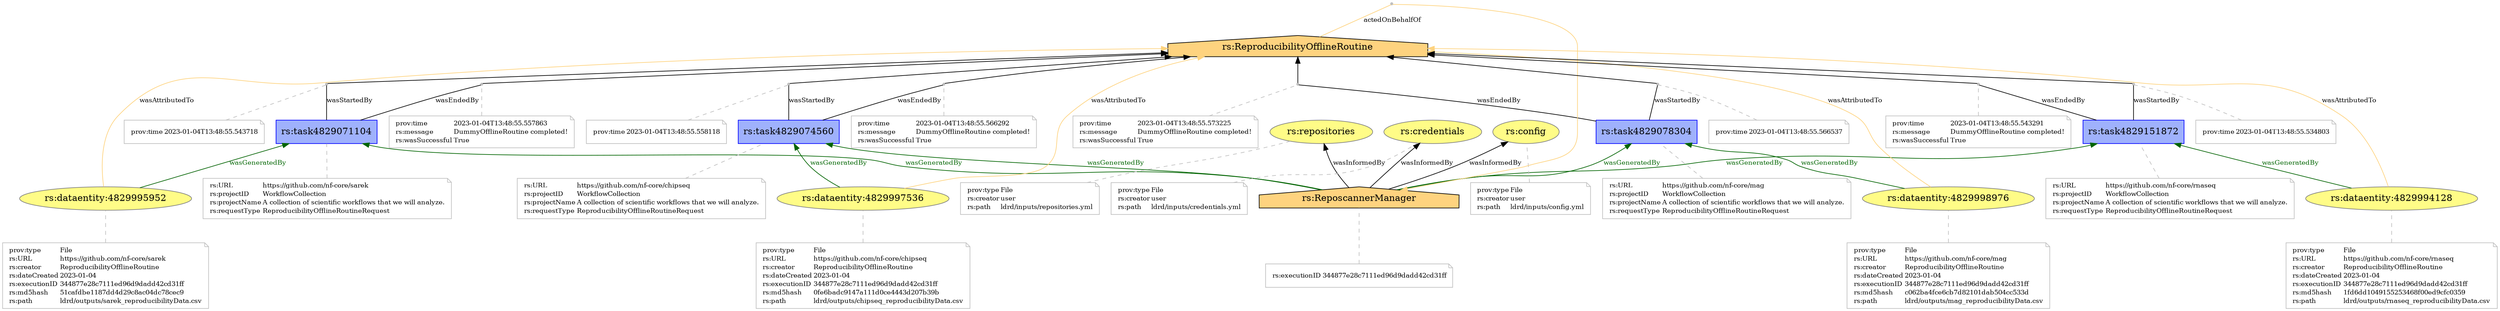 digraph G {
charset="utf-8";
rankdir=BT;
n1 [URL="reposcanner/ReposcannerManager", fillcolor="#FED37F", label="rs:ReposcannerManager", shape=house, style=filled];
ann1 [color=gray, fontcolor=black, fontsize=10, label=<<TABLE cellpadding="0" border="0">
    <TR>
        <TD align="left" href="reposcanner/executionID">rs:executionID</TD>
        <TD align="left">344877e28c7111ed96d9dadd42cd31ff</TD>
    </TR>
    </TABLE>>, shape=note];
ann1 -> n1  [arrowhead=none, color=gray, style=dashed];
n2 [URL="reposcanner/repositories", color="#808080", fillcolor="#FFFC87", label="rs:repositories", shape=oval, style=filled];
ann2 [color=gray, fontcolor=black, fontsize=10, label=<<TABLE cellpadding="0" border="0">
    <TR>
        <TD align="left" href="http://www.w3.org/ns/prov#type">prov:type</TD>
        <TD align="left">File</TD>
    </TR>
    <TR>
        <TD align="left" href="reposcanner/creator">rs:creator</TD>
        <TD align="left">user</TD>
    </TR>
    <TR>
        <TD align="left" href="reposcanner/path">rs:path</TD>
        <TD align="left">ldrd/inputs/repositories.yml</TD>
    </TR>
    </TABLE>>, shape=note];
ann2 -> n2  [arrowhead=none, color=gray, style=dashed];
n3 [URL="reposcanner/credentials", color="#808080", fillcolor="#FFFC87", label="rs:credentials", shape=oval, style=filled];
ann3 [color=gray, fontcolor=black, fontsize=10, label=<<TABLE cellpadding="0" border="0">
    <TR>
        <TD align="left" href="http://www.w3.org/ns/prov#type">prov:type</TD>
        <TD align="left">File</TD>
    </TR>
    <TR>
        <TD align="left" href="reposcanner/creator">rs:creator</TD>
        <TD align="left">user</TD>
    </TR>
    <TR>
        <TD align="left" href="reposcanner/path">rs:path</TD>
        <TD align="left">ldrd/inputs/credentials.yml</TD>
    </TR>
    </TABLE>>, shape=note];
ann3 -> n3  [arrowhead=none, color=gray, style=dashed];
n4 [URL="reposcanner/config", color="#808080", fillcolor="#FFFC87", label="rs:config", shape=oval, style=filled];
ann4 [color=gray, fontcolor=black, fontsize=10, label=<<TABLE cellpadding="0" border="0">
    <TR>
        <TD align="left" href="http://www.w3.org/ns/prov#type">prov:type</TD>
        <TD align="left">File</TD>
    </TR>
    <TR>
        <TD align="left" href="reposcanner/creator">rs:creator</TD>
        <TD align="left">user</TD>
    </TR>
    <TR>
        <TD align="left" href="reposcanner/path">rs:path</TD>
        <TD align="left">ldrd/inputs/config.yml</TD>
    </TR>
    </TABLE>>, shape=note];
ann4 -> n4  [arrowhead=none, color=gray, style=dashed];
n5 [URL="reposcanner/ReproducibilityOfflineRoutine", fillcolor="#FED37F", label="rs:ReproducibilityOfflineRoutine", shape=house, style=filled];
n6 [URL="reposcanner/task4829151872", color="#0000FF", fillcolor="#9FB1FC", label="rs:task4829151872", shape=box, style=filled];
ann5 [color=gray, fontcolor=black, fontsize=10, label=<<TABLE cellpadding="0" border="0">
    <TR>
        <TD align="left" href="reposcanner/URL">rs:URL</TD>
        <TD align="left">https://github.com/nf-core/rnaseq</TD>
    </TR>
    <TR>
        <TD align="left" href="reposcanner/projectID">rs:projectID</TD>
        <TD align="left">WorkflowCollection</TD>
    </TR>
    <TR>
        <TD align="left" href="reposcanner/projectName">rs:projectName</TD>
        <TD align="left">A collection of scientific workflows that we will analyze.</TD>
    </TR>
    <TR>
        <TD align="left" href="reposcanner/requestType">rs:requestType</TD>
        <TD align="left">ReproducibilityOfflineRoutineRequest</TD>
    </TR>
    </TABLE>>, shape=note];
ann5 -> n6  [arrowhead=none, color=gray, style=dashed];
n7 [URL="reposcanner/task4829071104", color="#0000FF", fillcolor="#9FB1FC", label="rs:task4829071104", shape=box, style=filled];
ann6 [color=gray, fontcolor=black, fontsize=10, label=<<TABLE cellpadding="0" border="0">
    <TR>
        <TD align="left" href="reposcanner/URL">rs:URL</TD>
        <TD align="left">https://github.com/nf-core/sarek</TD>
    </TR>
    <TR>
        <TD align="left" href="reposcanner/projectID">rs:projectID</TD>
        <TD align="left">WorkflowCollection</TD>
    </TR>
    <TR>
        <TD align="left" href="reposcanner/projectName">rs:projectName</TD>
        <TD align="left">A collection of scientific workflows that we will analyze.</TD>
    </TR>
    <TR>
        <TD align="left" href="reposcanner/requestType">rs:requestType</TD>
        <TD align="left">ReproducibilityOfflineRoutineRequest</TD>
    </TR>
    </TABLE>>, shape=note];
ann6 -> n7  [arrowhead=none, color=gray, style=dashed];
n8 [URL="reposcanner/task4829074560", color="#0000FF", fillcolor="#9FB1FC", label="rs:task4829074560", shape=box, style=filled];
ann7 [color=gray, fontcolor=black, fontsize=10, label=<<TABLE cellpadding="0" border="0">
    <TR>
        <TD align="left" href="reposcanner/URL">rs:URL</TD>
        <TD align="left">https://github.com/nf-core/chipseq</TD>
    </TR>
    <TR>
        <TD align="left" href="reposcanner/projectID">rs:projectID</TD>
        <TD align="left">WorkflowCollection</TD>
    </TR>
    <TR>
        <TD align="left" href="reposcanner/projectName">rs:projectName</TD>
        <TD align="left">A collection of scientific workflows that we will analyze.</TD>
    </TR>
    <TR>
        <TD align="left" href="reposcanner/requestType">rs:requestType</TD>
        <TD align="left">ReproducibilityOfflineRoutineRequest</TD>
    </TR>
    </TABLE>>, shape=note];
ann7 -> n8  [arrowhead=none, color=gray, style=dashed];
n9 [URL="reposcanner/task4829078304", color="#0000FF", fillcolor="#9FB1FC", label="rs:task4829078304", shape=box, style=filled];
ann8 [color=gray, fontcolor=black, fontsize=10, label=<<TABLE cellpadding="0" border="0">
    <TR>
        <TD align="left" href="reposcanner/URL">rs:URL</TD>
        <TD align="left">https://github.com/nf-core/mag</TD>
    </TR>
    <TR>
        <TD align="left" href="reposcanner/projectID">rs:projectID</TD>
        <TD align="left">WorkflowCollection</TD>
    </TR>
    <TR>
        <TD align="left" href="reposcanner/projectName">rs:projectName</TD>
        <TD align="left">A collection of scientific workflows that we will analyze.</TD>
    </TR>
    <TR>
        <TD align="left" href="reposcanner/requestType">rs:requestType</TD>
        <TD align="left">ReproducibilityOfflineRoutineRequest</TD>
    </TR>
    </TABLE>>, shape=note];
ann8 -> n9  [arrowhead=none, color=gray, style=dashed];
n10 [URL="reposcanner/dataentity:4829994128", color="#808080", fillcolor="#FFFC87", label="rs:dataentity:4829994128", shape=oval, style=filled];
ann9 [color=gray, fontcolor=black, fontsize=10, label=<<TABLE cellpadding="0" border="0">
    <TR>
        <TD align="left" href="http://www.w3.org/ns/prov#type">prov:type</TD>
        <TD align="left">File</TD>
    </TR>
    <TR>
        <TD align="left" href="reposcanner/URL">rs:URL</TD>
        <TD align="left">https://github.com/nf-core/rnaseq</TD>
    </TR>
    <TR>
        <TD align="left" href="reposcanner/creator">rs:creator</TD>
        <TD align="left">ReproducibilityOfflineRoutine</TD>
    </TR>
    <TR>
        <TD align="left" href="reposcanner/dateCreated">rs:dateCreated</TD>
        <TD align="left">2023-01-04</TD>
    </TR>
    <TR>
        <TD align="left" href="reposcanner/executionID">rs:executionID</TD>
        <TD align="left">344877e28c7111ed96d9dadd42cd31ff</TD>
    </TR>
    <TR>
        <TD align="left" href="reposcanner/md5hash">rs:md5hash</TD>
        <TD align="left">1fd6dd1049155253468f00ed9cfc0359</TD>
    </TR>
    <TR>
        <TD align="left" href="reposcanner/path">rs:path</TD>
        <TD align="left">ldrd/outputs/rnaseq_reproducibilityData.csv</TD>
    </TR>
    </TABLE>>, shape=note];
ann9 -> n10  [arrowhead=none, color=gray, style=dashed];
n11 [URL="reposcanner/dataentity:4829995952", color="#808080", fillcolor="#FFFC87", label="rs:dataentity:4829995952", shape=oval, style=filled];
ann10 [color=gray, fontcolor=black, fontsize=10, label=<<TABLE cellpadding="0" border="0">
    <TR>
        <TD align="left" href="http://www.w3.org/ns/prov#type">prov:type</TD>
        <TD align="left">File</TD>
    </TR>
    <TR>
        <TD align="left" href="reposcanner/URL">rs:URL</TD>
        <TD align="left">https://github.com/nf-core/sarek</TD>
    </TR>
    <TR>
        <TD align="left" href="reposcanner/creator">rs:creator</TD>
        <TD align="left">ReproducibilityOfflineRoutine</TD>
    </TR>
    <TR>
        <TD align="left" href="reposcanner/dateCreated">rs:dateCreated</TD>
        <TD align="left">2023-01-04</TD>
    </TR>
    <TR>
        <TD align="left" href="reposcanner/executionID">rs:executionID</TD>
        <TD align="left">344877e28c7111ed96d9dadd42cd31ff</TD>
    </TR>
    <TR>
        <TD align="left" href="reposcanner/md5hash">rs:md5hash</TD>
        <TD align="left">51cafdbe1187dd4d29c8ac04dc78cec9</TD>
    </TR>
    <TR>
        <TD align="left" href="reposcanner/path">rs:path</TD>
        <TD align="left">ldrd/outputs/sarek_reproducibilityData.csv</TD>
    </TR>
    </TABLE>>, shape=note];
ann10 -> n11  [arrowhead=none, color=gray, style=dashed];
n12 [URL="reposcanner/dataentity:4829997536", color="#808080", fillcolor="#FFFC87", label="rs:dataentity:4829997536", shape=oval, style=filled];
ann11 [color=gray, fontcolor=black, fontsize=10, label=<<TABLE cellpadding="0" border="0">
    <TR>
        <TD align="left" href="http://www.w3.org/ns/prov#type">prov:type</TD>
        <TD align="left">File</TD>
    </TR>
    <TR>
        <TD align="left" href="reposcanner/URL">rs:URL</TD>
        <TD align="left">https://github.com/nf-core/chipseq</TD>
    </TR>
    <TR>
        <TD align="left" href="reposcanner/creator">rs:creator</TD>
        <TD align="left">ReproducibilityOfflineRoutine</TD>
    </TR>
    <TR>
        <TD align="left" href="reposcanner/dateCreated">rs:dateCreated</TD>
        <TD align="left">2023-01-04</TD>
    </TR>
    <TR>
        <TD align="left" href="reposcanner/executionID">rs:executionID</TD>
        <TD align="left">344877e28c7111ed96d9dadd42cd31ff</TD>
    </TR>
    <TR>
        <TD align="left" href="reposcanner/md5hash">rs:md5hash</TD>
        <TD align="left">0fe6badc9147a111d0ce4443d207b39b</TD>
    </TR>
    <TR>
        <TD align="left" href="reposcanner/path">rs:path</TD>
        <TD align="left">ldrd/outputs/chipseq_reproducibilityData.csv</TD>
    </TR>
    </TABLE>>, shape=note];
ann11 -> n12  [arrowhead=none, color=gray, style=dashed];
n13 [URL="reposcanner/dataentity:4829998976", color="#808080", fillcolor="#FFFC87", label="rs:dataentity:4829998976", shape=oval, style=filled];
ann12 [color=gray, fontcolor=black, fontsize=10, label=<<TABLE cellpadding="0" border="0">
    <TR>
        <TD align="left" href="http://www.w3.org/ns/prov#type">prov:type</TD>
        <TD align="left">File</TD>
    </TR>
    <TR>
        <TD align="left" href="reposcanner/URL">rs:URL</TD>
        <TD align="left">https://github.com/nf-core/mag</TD>
    </TR>
    <TR>
        <TD align="left" href="reposcanner/creator">rs:creator</TD>
        <TD align="left">ReproducibilityOfflineRoutine</TD>
    </TR>
    <TR>
        <TD align="left" href="reposcanner/dateCreated">rs:dateCreated</TD>
        <TD align="left">2023-01-04</TD>
    </TR>
    <TR>
        <TD align="left" href="reposcanner/executionID">rs:executionID</TD>
        <TD align="left">344877e28c7111ed96d9dadd42cd31ff</TD>
    </TR>
    <TR>
        <TD align="left" href="reposcanner/md5hash">rs:md5hash</TD>
        <TD align="left">c062ba4fce6cb7d82101dab504cc533d</TD>
    </TR>
    <TR>
        <TD align="left" href="reposcanner/path">rs:path</TD>
        <TD align="left">ldrd/outputs/mag_reproducibilityData.csv</TD>
    </TR>
    </TABLE>>, shape=note];
ann12 -> n13  [arrowhead=none, color=gray, style=dashed];
n1 -> n2  [fontsize="10.0", label=wasInformedBy];
n1 -> n3  [fontsize="10.0", label=wasInformedBy];
n1 -> n4  [fontsize="10.0", label=wasInformedBy];
b1 [color=gray, label="", shape=point];
n5 -> b1  [arrowhead=none, color="#FED37F", fontsize="10.0", label=actedOnBehalfOf];
b1 -> n1  [color="#FED37F", fontsize="10.0"];
n1 -> n6  [color=darkgreen, fontcolor=darkgreen, fontsize="10.0", label=wasGeneratedBy];
n1 -> n7  [color=darkgreen, fontcolor=darkgreen, fontsize="10.0", label=wasGeneratedBy];
n1 -> n8  [color=darkgreen, fontcolor=darkgreen, fontsize="10.0", label=wasGeneratedBy];
n1 -> n9  [color=darkgreen, fontcolor=darkgreen, fontsize="10.0", label=wasGeneratedBy];
b2 [color=gray, label="", shape=point];
n6 -> b2  [arrowhead=none, fontsize="10.0", label=wasStartedBy];
b2 -> n5  [fontsize="10.0"];
ann13 [color=gray, fontcolor=black, fontsize=10, label=<<TABLE cellpadding="0" border="0">
    <TR>
        <TD align="left" href="http://www.w3.org/ns/prov#time">prov:time</TD>
        <TD align="left">2023-01-04T13:48:55.534803</TD>
    </TR>
    </TABLE>>, shape=note];
ann13 -> b2  [arrowhead=none, color=gray, style=dashed];
b3 [color=gray, label="", shape=point];
n6 -> b3  [arrowhead=none, fontsize="10.0", label=wasEndedBy];
b3 -> n5  [fontsize="10.0"];
ann14 [color=gray, fontcolor=black, fontsize=10, label=<<TABLE cellpadding="0" border="0">
    <TR>
        <TD align="left" href="http://www.w3.org/ns/prov#time">prov:time</TD>
        <TD align="left">2023-01-04T13:48:55.543291</TD>
    </TR>
    <TR>
        <TD align="left" href="reposcanner/message">rs:message</TD>
        <TD align="left">DummyOfflineRoutine completed!</TD>
    </TR>
    <TR>
        <TD align="left" href="reposcanner/wasSuccessful">rs:wasSuccessful</TD>
        <TD align="left">True</TD>
    </TR>
    </TABLE>>, shape=note];
ann14 -> b3  [arrowhead=none, color=gray, style=dashed];
n10 -> n6  [color=darkgreen, fontcolor=darkgreen, fontsize="10.0", label=wasGeneratedBy];
n10 -> n5  [color="#FED37F", fontsize="10.0", label=wasAttributedTo];
b4 [color=gray, label="", shape=point];
n7 -> b4  [arrowhead=none, fontsize="10.0", label=wasStartedBy];
b4 -> n5  [fontsize="10.0"];
ann15 [color=gray, fontcolor=black, fontsize=10, label=<<TABLE cellpadding="0" border="0">
    <TR>
        <TD align="left" href="http://www.w3.org/ns/prov#time">prov:time</TD>
        <TD align="left">2023-01-04T13:48:55.543718</TD>
    </TR>
    </TABLE>>, shape=note];
ann15 -> b4  [arrowhead=none, color=gray, style=dashed];
b5 [color=gray, label="", shape=point];
n7 -> b5  [arrowhead=none, fontsize="10.0", label=wasEndedBy];
b5 -> n5  [fontsize="10.0"];
ann16 [color=gray, fontcolor=black, fontsize=10, label=<<TABLE cellpadding="0" border="0">
    <TR>
        <TD align="left" href="http://www.w3.org/ns/prov#time">prov:time</TD>
        <TD align="left">2023-01-04T13:48:55.557863</TD>
    </TR>
    <TR>
        <TD align="left" href="reposcanner/message">rs:message</TD>
        <TD align="left">DummyOfflineRoutine completed!</TD>
    </TR>
    <TR>
        <TD align="left" href="reposcanner/wasSuccessful">rs:wasSuccessful</TD>
        <TD align="left">True</TD>
    </TR>
    </TABLE>>, shape=note];
ann16 -> b5  [arrowhead=none, color=gray, style=dashed];
n11 -> n7  [color=darkgreen, fontcolor=darkgreen, fontsize="10.0", label=wasGeneratedBy];
n11 -> n5  [color="#FED37F", fontsize="10.0", label=wasAttributedTo];
b6 [color=gray, label="", shape=point];
n8 -> b6  [arrowhead=none, fontsize="10.0", label=wasStartedBy];
b6 -> n5  [fontsize="10.0"];
ann17 [color=gray, fontcolor=black, fontsize=10, label=<<TABLE cellpadding="0" border="0">
    <TR>
        <TD align="left" href="http://www.w3.org/ns/prov#time">prov:time</TD>
        <TD align="left">2023-01-04T13:48:55.558118</TD>
    </TR>
    </TABLE>>, shape=note];
ann17 -> b6  [arrowhead=none, color=gray, style=dashed];
b7 [color=gray, label="", shape=point];
n8 -> b7  [arrowhead=none, fontsize="10.0", label=wasEndedBy];
b7 -> n5  [fontsize="10.0"];
ann18 [color=gray, fontcolor=black, fontsize=10, label=<<TABLE cellpadding="0" border="0">
    <TR>
        <TD align="left" href="http://www.w3.org/ns/prov#time">prov:time</TD>
        <TD align="left">2023-01-04T13:48:55.566292</TD>
    </TR>
    <TR>
        <TD align="left" href="reposcanner/message">rs:message</TD>
        <TD align="left">DummyOfflineRoutine completed!</TD>
    </TR>
    <TR>
        <TD align="left" href="reposcanner/wasSuccessful">rs:wasSuccessful</TD>
        <TD align="left">True</TD>
    </TR>
    </TABLE>>, shape=note];
ann18 -> b7  [arrowhead=none, color=gray, style=dashed];
n12 -> n8  [color=darkgreen, fontcolor=darkgreen, fontsize="10.0", label=wasGeneratedBy];
n12 -> n5  [color="#FED37F", fontsize="10.0", label=wasAttributedTo];
b8 [color=gray, label="", shape=point];
n9 -> b8  [arrowhead=none, fontsize="10.0", label=wasStartedBy];
b8 -> n5  [fontsize="10.0"];
ann19 [color=gray, fontcolor=black, fontsize=10, label=<<TABLE cellpadding="0" border="0">
    <TR>
        <TD align="left" href="http://www.w3.org/ns/prov#time">prov:time</TD>
        <TD align="left">2023-01-04T13:48:55.566537</TD>
    </TR>
    </TABLE>>, shape=note];
ann19 -> b8  [arrowhead=none, color=gray, style=dashed];
b9 [color=gray, label="", shape=point];
n9 -> b9  [arrowhead=none, fontsize="10.0", label=wasEndedBy];
b9 -> n5  [fontsize="10.0"];
ann20 [color=gray, fontcolor=black, fontsize=10, label=<<TABLE cellpadding="0" border="0">
    <TR>
        <TD align="left" href="http://www.w3.org/ns/prov#time">prov:time</TD>
        <TD align="left">2023-01-04T13:48:55.573225</TD>
    </TR>
    <TR>
        <TD align="left" href="reposcanner/message">rs:message</TD>
        <TD align="left">DummyOfflineRoutine completed!</TD>
    </TR>
    <TR>
        <TD align="left" href="reposcanner/wasSuccessful">rs:wasSuccessful</TD>
        <TD align="left">True</TD>
    </TR>
    </TABLE>>, shape=note];
ann20 -> b9  [arrowhead=none, color=gray, style=dashed];
n13 -> n9  [color=darkgreen, fontcolor=darkgreen, fontsize="10.0", label=wasGeneratedBy];
n13 -> n5  [color="#FED37F", fontsize="10.0", label=wasAttributedTo];
}
